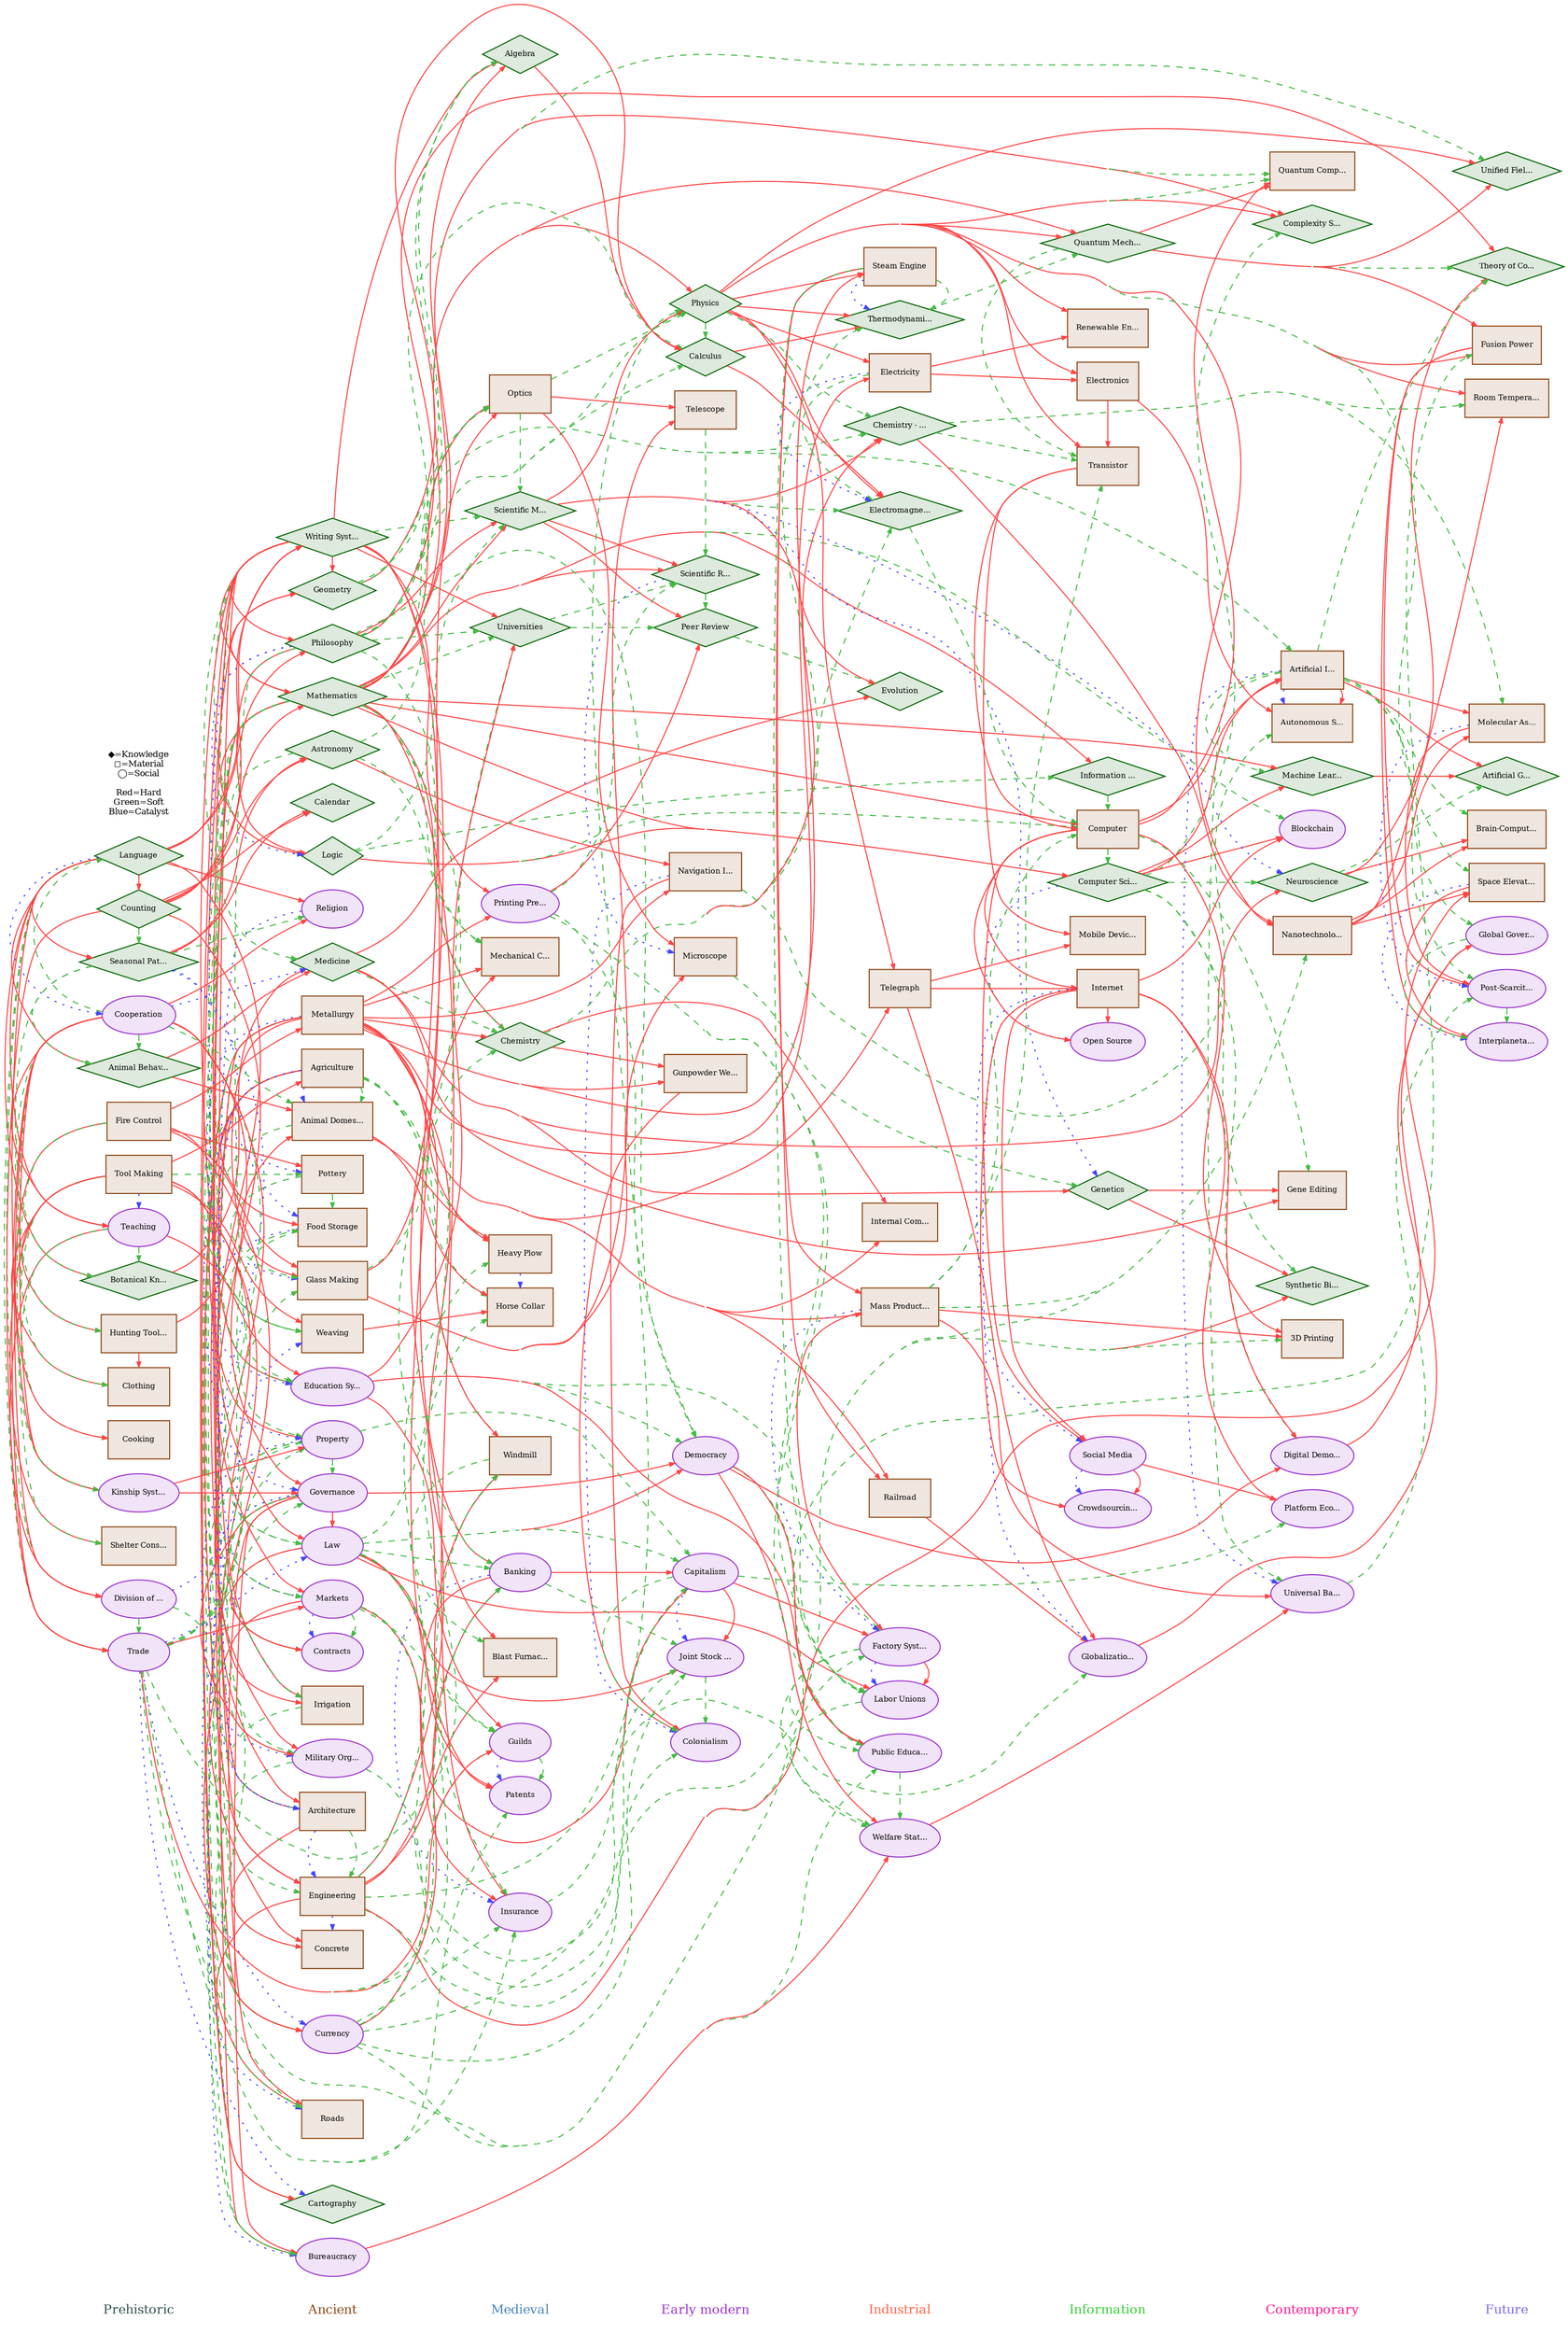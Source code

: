 digraph TechTree {
  rankdir=LR;
  ranksep=1.0;
  nodesep=0.2;
  node [fontsize=7 width=0.8 height=0.5];
  edge [arrowsize=0.5];
  concentrate=true;
  overlap=false;

  "prehistoric_era" [label="Prehistoric" shape=plaintext fontsize=12 fontcolor="#2F4F4F" fontweight=bold];
  "ancient_era" [label="Ancient" shape=plaintext fontsize=12 fontcolor="#8B4513" fontweight=bold];
  "medieval_era" [label="Medieval" shape=plaintext fontsize=12 fontcolor="#4682B4" fontweight=bold];
  "early-modern_era" [label="Early modern" shape=plaintext fontsize=12 fontcolor="#9932CC" fontweight=bold];
  "industrial_era" [label="Industrial" shape=plaintext fontsize=12 fontcolor="#FF6347" fontweight=bold];
  "information_era" [label="Information" shape=plaintext fontsize=12 fontcolor="#32CD32" fontweight=bold];
  "contemporary_era" [label="Contemporary" shape=plaintext fontsize=12 fontcolor="#FF1493" fontweight=bold];
  "future_era" [label="Future" shape=plaintext fontsize=12 fontcolor="#7B68EE" fontweight=bold];
  "writing-systems" [label="Writing Syst..." shape=diamond color="#006400" fillcolor="#00640022" style=filled];
  "mathematics" [label="Mathematics" shape=diamond color="#006400" fillcolor="#00640022" style=filled];
  "calendar" [label="Calendar" shape=diamond color="#006400" fillcolor="#00640022" style=filled];
  "astronomy" [label="Astronomy" shape=diamond color="#006400" fillcolor="#00640022" style=filled];
  "geometry" [label="Geometry" shape=diamond color="#006400" fillcolor="#00640022" style=filled];
  "philosophy" [label="Philosophy" shape=diamond color="#006400" fillcolor="#00640022" style=filled];
  "logic" [label="Logic" shape=diamond color="#006400" fillcolor="#00640022" style=filled];
  "medicine" [label="Medicine" shape=diamond color="#006400" fillcolor="#00640022" style=filled];
  "cartography" [label="Cartography" shape=diamond color="#006400" fillcolor="#00640022" style=filled];
  "machine-learning" [label="Machine Lear..." shape=diamond color="#006400" fillcolor="#00640022" style=filled];
  "complexity-science" [label="Complexity S..." shape=diamond color="#006400" fillcolor="#00640022" style=filled];
  "synthetic-biology" [label="Synthetic Bi..." shape=diamond color="#006400" fillcolor="#00640022" style=filled];
  "neuroscience" [label="Neuroscience" shape=diamond color="#006400" fillcolor="#00640022" style=filled];
  "calculus" [label="Calculus" shape=diamond color="#006400" fillcolor="#00640022" style=filled];
  "physics" [label="Physics" shape=diamond color="#006400" fillcolor="#00640022" style=filled];
  "scientific-revolution" [label="Scientific R..." shape=diamond color="#006400" fillcolor="#00640022" style=filled];
  "peer-review" [label="Peer Review" shape=diamond color="#006400" fillcolor="#00640022" style=filled];
  "artificial-general-intelligence" [label="Artificial G..." shape=diamond color="#006400" fillcolor="#00640022" style=filled];
  "theory-of-consciousness" [label="Theory of Co..." shape=diamond color="#006400" fillcolor="#00640022" style=filled];
  "unified-field-theory" [label="Unified Fiel..." shape=diamond color="#006400" fillcolor="#00640022" style=filled];
  "thermodynamics" [label="Thermodynami..." shape=diamond color="#006400" fillcolor="#00640022" style=filled];
  "electromagnetism" [label="Electromagne..." shape=diamond color="#006400" fillcolor="#00640022" style=filled];
  "chemistry-periodic-table" [label="Chemistry - ..." shape=diamond color="#006400" fillcolor="#00640022" style=filled];
  "evolution" [label="Evolution" shape=diamond color="#006400" fillcolor="#00640022" style=filled];
  "information-theory" [label="Information ..." shape=diamond color="#006400" fillcolor="#00640022" style=filled];
  "computer-science" [label="Computer Sci..." shape=diamond color="#006400" fillcolor="#00640022" style=filled];
  "genetics" [label="Genetics" shape=diamond color="#006400" fillcolor="#00640022" style=filled];
  "quantum-mechanics" [label="Quantum Mech..." shape=diamond color="#006400" fillcolor="#00640022" style=filled];
  "algebra" [label="Algebra" shape=diamond color="#006400" fillcolor="#00640022" style=filled];
  "chemistry" [label="Chemistry" shape=diamond color="#006400" fillcolor="#00640022" style=filled];
  "scientific-method" [label="Scientific M..." shape=diamond color="#006400" fillcolor="#00640022" style=filled];
  "universities" [label="Universities" shape=diamond color="#006400" fillcolor="#00640022" style=filled];
  "language" [label="Language" shape=diamond color="#006400" fillcolor="#00640022" style=filled];
  "counting" [label="Counting" shape=diamond color="#006400" fillcolor="#00640022" style=filled];
  "seasonal-patterns" [label="Seasonal Pat..." shape=diamond color="#006400" fillcolor="#00640022" style=filled];
  "botanical-knowledge" [label="Botanical Kn..." shape=diamond color="#006400" fillcolor="#00640022" style=filled];
  "animal-behavior" [label="Animal Behav..." shape=diamond color="#006400" fillcolor="#00640022" style=filled];
  "agriculture" [label="Agriculture" shape=box color="#8B4513" fillcolor="#8B451322" style=filled];
  "metallurgy" [label="Metallurgy" shape=box color="#8B4513" fillcolor="#8B451322" style=filled];
  "irrigation" [label="Irrigation" shape=box color="#8B4513" fillcolor="#8B451322" style=filled];
  "food-storage" [label="Food Storage" shape=box color="#8B4513" fillcolor="#8B451322" style=filled];
  "pottery" [label="Pottery" shape=box color="#8B4513" fillcolor="#8B451322" style=filled];
  "weaving" [label="Weaving" shape=box color="#8B4513" fillcolor="#8B451322" style=filled];
  "animal-domestication" [label="Animal Domes..." shape=box color="#8B4513" fillcolor="#8B451322" style=filled];
  "architecture" [label="Architecture" shape=box color="#8B4513" fillcolor="#8B451322" style=filled];
  "engineering" [label="Engineering" shape=box color="#8B4513" fillcolor="#8B451322" style=filled];
  "glass-making" [label="Glass Making" shape=box color="#8B4513" fillcolor="#8B451322" style=filled];
  "concrete" [label="Concrete" shape=box color="#8B4513" fillcolor="#8B451322" style=filled];
  "roads" [label="Roads" shape=box color="#8B4513" fillcolor="#8B451322" style=filled];
  "artificial-intelligence" [label="Artificial I..." shape=box color="#8B4513" fillcolor="#8B451322" style=filled];
  "quantum-computing" [label="Quantum Comp..." shape=box color="#8B4513" fillcolor="#8B451322" style=filled];
  "gene-editing" [label="Gene Editing" shape=box color="#8B4513" fillcolor="#8B451322" style=filled];
  "nanotechnology" [label="Nanotechnolo..." shape=box color="#8B4513" fillcolor="#8B451322" style=filled];
  "3d-printing" [label="3D Printing" shape=box color="#8B4513" fillcolor="#8B451322" style=filled];
  "autonomous-systems" [label="Autonomous S..." shape=box color="#8B4513" fillcolor="#8B451322" style=filled];
  "gunpowder-weapons" [label="Gunpowder We..." shape=box color="#8B4513" fillcolor="#8B451322" style=filled];
  "navigation-instruments" [label="Navigation I..." shape=box color="#8B4513" fillcolor="#8B451322" style=filled];
  "telescope" [label="Telescope" shape=box color="#8B4513" fillcolor="#8B451322" style=filled];
  "microscope" [label="Microscope" shape=box color="#8B4513" fillcolor="#8B451322" style=filled];
  "fusion-power" [label="Fusion Power" shape=box color="#8B4513" fillcolor="#8B451322" style=filled];
  "room-temperature-superconductor" [label="Room Tempera..." shape=box color="#8B4513" fillcolor="#8B451322" style=filled];
  "brain-computer-interface" [label="Brain-Comput..." shape=box color="#8B4513" fillcolor="#8B451322" style=filled];
  "molecular-assembly" [label="Molecular As..." shape=box color="#8B4513" fillcolor="#8B451322" style=filled];
  "space-elevator" [label="Space Elevat..." shape=box color="#8B4513" fillcolor="#8B451322" style=filled];
  "steam-engine" [label="Steam Engine" shape=box color="#8B4513" fillcolor="#8B451322" style=filled];
  "railroad" [label="Railroad" shape=box color="#8B4513" fillcolor="#8B451322" style=filled];
  "telegraph" [label="Telegraph" shape=box color="#8B4513" fillcolor="#8B451322" style=filled];
  "electricity" [label="Electricity" shape=box color="#8B4513" fillcolor="#8B451322" style=filled];
  "internal-combustion" [label="Internal Com..." shape=box color="#8B4513" fillcolor="#8B451322" style=filled];
  "mass-production" [label="Mass Product..." shape=box color="#8B4513" fillcolor="#8B451322" style=filled];
  "electronics" [label="Electronics" shape=box color="#8B4513" fillcolor="#8B451322" style=filled];
  "transistor" [label="Transistor" shape=box color="#8B4513" fillcolor="#8B451322" style=filled];
  "computer" [label="Computer" shape=box color="#8B4513" fillcolor="#8B451322" style=filled];
  "internet" [label="Internet" shape=box color="#8B4513" fillcolor="#8B451322" style=filled];
  "mobile-devices" [label="Mobile Devic..." shape=box color="#8B4513" fillcolor="#8B451322" style=filled];
  "renewable-energy" [label="Renewable En..." shape=box color="#8B4513" fillcolor="#8B451322" style=filled];
  "optics" [label="Optics" shape=box color="#8B4513" fillcolor="#8B451322" style=filled];
  "mechanical-clock" [label="Mechanical C..." shape=box color="#8B4513" fillcolor="#8B451322" style=filled];
  "windmill" [label="Windmill" shape=box color="#8B4513" fillcolor="#8B451322" style=filled];
  "heavy-plow" [label="Heavy Plow" shape=box color="#8B4513" fillcolor="#8B451322" style=filled];
  "horse-collar" [label="Horse Collar" shape=box color="#8B4513" fillcolor="#8B451322" style=filled];
  "blast-furnace" [label="Blast Furnac..." shape=box color="#8B4513" fillcolor="#8B451322" style=filled];
  "tool-making" [label="Tool Making" shape=box color="#8B4513" fillcolor="#8B451322" style=filled];
  "fire-control" [label="Fire Control" shape=box color="#8B4513" fillcolor="#8B451322" style=filled];
  "shelter-construction" [label="Shelter Cons..." shape=box color="#8B4513" fillcolor="#8B451322" style=filled];
  "hunting-tools" [label="Hunting Tool..." shape=box color="#8B4513" fillcolor="#8B451322" style=filled];
  "cooking" [label="Cooking" shape=box color="#8B4513" fillcolor="#8B451322" style=filled];
  "clothing" [label="Clothing" shape=box color="#8B4513" fillcolor="#8B451322" style=filled];
  "property" [label="Property" shape=ellipse color="#9932CC" fillcolor="#9932CC22" style=filled];
  "governance" [label="Governance" shape=ellipse color="#9932CC" fillcolor="#9932CC22" style=filled];
  "law" [label="Law" shape=ellipse color="#9932CC" fillcolor="#9932CC22" style=filled];
  "markets" [label="Markets" shape=ellipse color="#9932CC" fillcolor="#9932CC22" style=filled];
  "religion" [label="Religion" shape=ellipse color="#9932CC" fillcolor="#9932CC22" style=filled];
  "bureaucracy" [label="Bureaucracy" shape=ellipse color="#9932CC" fillcolor="#9932CC22" style=filled];
  "education-systems" [label="Education Sy..." shape=ellipse color="#9932CC" fillcolor="#9932CC22" style=filled];
  "military-organization" [label="Military Org..." shape=ellipse color="#9932CC" fillcolor="#9932CC22" style=filled];
  "currency" [label="Currency" shape=ellipse color="#9932CC" fillcolor="#9932CC22" style=filled];
  "contracts" [label="Contracts" shape=ellipse color="#9932CC" fillcolor="#9932CC22" style=filled];
  "platform-economy" [label="Platform Eco..." shape=ellipse color="#9932CC" fillcolor="#9932CC22" style=filled];
  "blockchain" [label="Blockchain" shape=ellipse color="#9932CC" fillcolor="#9932CC22" style=filled];
  "universal-basic-income" [label="Universal Ba..." shape=ellipse color="#9932CC" fillcolor="#9932CC22" style=filled];
  "digital-democracy" [label="Digital Demo..." shape=ellipse color="#9932CC" fillcolor="#9932CC22" style=filled];
  "capitalism" [label="Capitalism" shape=ellipse color="#9932CC" fillcolor="#9932CC22" style=filled];
  "joint-stock-company" [label="Joint Stock ..." shape=ellipse color="#9932CC" fillcolor="#9932CC22" style=filled];
  "democracy" [label="Democracy" shape=ellipse color="#9932CC" fillcolor="#9932CC22" style=filled];
  "colonialism" [label="Colonialism" shape=ellipse color="#9932CC" fillcolor="#9932CC22" style=filled];
  "post-scarcity-economics" [label="Post-Scarcit..." shape=ellipse color="#9932CC" fillcolor="#9932CC22" style=filled];
  "global-governance" [label="Global Gover..." shape=ellipse color="#9932CC" fillcolor="#9932CC22" style=filled];
  "interplanetary-society" [label="Interplaneta..." shape=ellipse color="#9932CC" fillcolor="#9932CC22" style=filled];
  "factory-system" [label="Factory Syst..." shape=ellipse color="#9932CC" fillcolor="#9932CC22" style=filled];
  "labor-unions" [label="Labor Unions" shape=ellipse color="#9932CC" fillcolor="#9932CC22" style=filled];
  "public-education" [label="Public Educa..." shape=ellipse color="#9932CC" fillcolor="#9932CC22" style=filled];
  "welfare-state" [label="Welfare Stat..." shape=ellipse color="#9932CC" fillcolor="#9932CC22" style=filled];
  "globalization" [label="Globalizatio..." shape=ellipse color="#9932CC" fillcolor="#9932CC22" style=filled];
  "social-media" [label="Social Media" shape=ellipse color="#9932CC" fillcolor="#9932CC22" style=filled];
  "open-source" [label="Open Source" shape=ellipse color="#9932CC" fillcolor="#9932CC22" style=filled];
  "crowdsourcing" [label="Crowdsourcin..." shape=ellipse color="#9932CC" fillcolor="#9932CC22" style=filled];
  "banking" [label="Banking" shape=ellipse color="#9932CC" fillcolor="#9932CC22" style=filled];
  "guilds" [label="Guilds" shape=ellipse color="#9932CC" fillcolor="#9932CC22" style=filled];
  "patents" [label="Patents" shape=ellipse color="#9932CC" fillcolor="#9932CC22" style=filled];
  "insurance" [label="Insurance" shape=ellipse color="#9932CC" fillcolor="#9932CC22" style=filled];
  "printing-press" [label="Printing Pre..." shape=ellipse color="#9932CC" fillcolor="#9932CC22" style=filled];
  "cooperation" [label="Cooperation" shape=ellipse color="#9932CC" fillcolor="#9932CC22" style=filled];
  "teaching" [label="Teaching" shape=ellipse color="#9932CC" fillcolor="#9932CC22" style=filled];
  "division-of-labor" [label="Division of ..." shape=ellipse color="#9932CC" fillcolor="#9932CC22" style=filled];
  "trade" [label="Trade" shape=ellipse color="#9932CC" fillcolor="#9932CC22" style=filled];
  "kinship-systems" [label="Kinship Syst..." shape=ellipse color="#9932CC" fillcolor="#9932CC22" style=filled];

  { rank=same; "prehistoric_era"; "language"; "counting"; "seasonal-patterns"; "botanical-knowledge"; "animal-behavior"; "tool-making"; "fire-control"; "shelter-construction"; "hunting-tools"; "cooking"; "clothing"; "cooperation"; "teaching"; "division-of-labor"; "trade"; "kinship-systems"; }

  { rank=same; "ancient_era"; "writing-systems"; "mathematics"; "calendar"; "astronomy"; "geometry"; "philosophy"; "logic"; "medicine"; "cartography"; "agriculture"; "metallurgy"; "irrigation"; "food-storage"; "pottery"; "weaving"; "animal-domestication"; "architecture"; "engineering"; "glass-making"; "concrete"; "roads"; "property"; "governance"; "law"; "markets"; "religion"; "bureaucracy"; "education-systems"; "military-organization"; "currency"; "contracts"; }

  { rank=same; "medieval_era"; "algebra"; "chemistry"; "scientific-method"; "universities"; "optics"; "mechanical-clock"; "windmill"; "heavy-plow"; "horse-collar"; "blast-furnace"; "banking"; "guilds"; "patents"; "insurance"; "printing-press"; }

  { rank=same; "early-modern_era"; "calculus"; "physics"; "scientific-revolution"; "peer-review"; "gunpowder-weapons"; "navigation-instruments"; "telescope"; "microscope"; "capitalism"; "joint-stock-company"; "democracy"; "colonialism"; }

  { rank=same; "industrial_era"; "thermodynamics"; "electromagnetism"; "chemistry-periodic-table"; "evolution"; "steam-engine"; "railroad"; "telegraph"; "electricity"; "internal-combustion"; "mass-production"; "factory-system"; "labor-unions"; "public-education"; "welfare-state"; }

  { rank=same; "information_era"; "information-theory"; "computer-science"; "genetics"; "quantum-mechanics"; "electronics"; "transistor"; "computer"; "internet"; "mobile-devices"; "renewable-energy"; "globalization"; "social-media"; "open-source"; "crowdsourcing"; }

  { rank=same; "contemporary_era"; "machine-learning"; "complexity-science"; "synthetic-biology"; "neuroscience"; "artificial-intelligence"; "quantum-computing"; "gene-editing"; "nanotechnology"; "3d-printing"; "autonomous-systems"; "platform-economy"; "blockchain"; "universal-basic-income"; "digital-democracy"; }

  { rank=same; "future_era"; "artificial-general-intelligence"; "theory-of-consciousness"; "unified-field-theory"; "fusion-power"; "room-temperature-superconductor"; "brain-computer-interface"; "molecular-assembly"; "space-elevator"; "post-scarcity-economics"; "global-governance"; "interplanetary-society"; }
  "prehistoric_era" -> "ancient_era" [style=invis];
  "ancient_era" -> "medieval_era" [style=invis];
  "medieval_era" -> "early-modern_era" [style=invis];
  "early-modern_era" -> "industrial_era" [style=invis];
  "industrial_era" -> "information_era" [style=invis];
  "information_era" -> "contemporary_era" [style=invis];
  "contemporary_era" -> "future_era" [style=invis];

  // Dependencies
  "language" -> "writing-systems" [color="#FF4444" style=solid];
  "counting" -> "writing-systems" [color="#FF4444" style=solid];
  "counting" -> "mathematics" [color="#FF4444" style=solid];
  "writing-systems" -> "mathematics" [color="#FF4444" style=solid];
  "seasonal-patterns" -> "calendar" [color="#FF4444" style=solid];
  "counting" -> "calendar" [color="#FF4444" style=solid];
  "seasonal-patterns" -> "astronomy" [color="#FF4444" style=solid];
  "counting" -> "astronomy" [color="#FF4444" style=solid];
  "mathematics" -> "geometry" [color="#FF4444" style=solid];
  "writing-systems" -> "geometry" [color="#FF4444" style=solid];
  "language" -> "philosophy" [color="#FF4444" style=solid];
  "writing-systems" -> "philosophy" [color="#FF4444" style=solid];
  "philosophy" -> "logic" [color="#FF4444" style=solid];
  "mathematics" -> "logic" [color="#FF4444" style=solid];
  "writing-systems" -> "logic" [color="#44BB44" style=dashed];
  "philosophy" -> "logic" [color="#4444FF" style=dotted];
  "botanical-knowledge" -> "medicine" [color="#FF4444" style=solid];
  "animal-behavior" -> "medicine" [color="#FF4444" style=solid];
  "writing-systems" -> "medicine" [color="#44BB44" style=dashed];
  "cooperation" -> "medicine" [color="#4444FF" style=dotted];
  "writing-systems" -> "cartography" [color="#FF4444" style=solid];
  "geometry" -> "cartography" [color="#FF4444" style=solid];
  "astronomy" -> "cartography" [color="#44BB44" style=dashed];
  "trade" -> "cartography" [color="#4444FF" style=dotted];
  "computer-science" -> "machine-learning" [color="#FF4444" style=solid];
  "mathematics" -> "machine-learning" [color="#FF4444" style=solid];
  "artificial-intelligence" -> "machine-learning" [color="#44BB44" style=dashed];
  "computer-science" -> "machine-learning" [color="#4444FF" style=dotted];
  "mathematics" -> "complexity-science" [color="#FF4444" style=solid];
  "physics" -> "complexity-science" [color="#FF4444" style=solid];
  "computer-science" -> "complexity-science" [color="#44BB44" style=dashed];
  "mathematics" -> "complexity-science" [color="#4444FF" style=dotted];
  "genetics" -> "synthetic-biology" [color="#FF4444" style=solid];
  "engineering" -> "synthetic-biology" [color="#FF4444" style=solid];
  "computer-science" -> "synthetic-biology" [color="#44BB44" style=dashed];
  "genetics" -> "synthetic-biology" [color="#4444FF" style=dotted];
  "medicine" -> "neuroscience" [color="#FF4444" style=solid];
  "computer-science" -> "neuroscience" [color="#44BB44" style=dashed];
  "scientific-method" -> "neuroscience" [color="#4444FF" style=dotted];
  "algebra" -> "calculus" [color="#FF4444" style=solid];
  "geometry" -> "calculus" [color="#FF4444" style=solid];
  "physics" -> "calculus" [color="#44BB44" style=dashed];
  "astronomy" -> "calculus" [color="#44BB44" style=dashed];
  "philosophy" -> "calculus" [color="#44BB44" style=dashed];
  "algebra" -> "calculus" [color="#4444FF" style=dotted];
  "mathematics" -> "physics" [color="#FF4444" style=solid];
  "scientific-method" -> "physics" [color="#FF4444" style=solid];
  "astronomy" -> "physics" [color="#44BB44" style=dashed];
  "engineering" -> "physics" [color="#44BB44" style=dashed];
  "optics" -> "physics" [color="#44BB44" style=dashed];
  "scientific-method" -> "physics" [color="#4444FF" style=dotted];
  "scientific-method" -> "scientific-revolution" [color="#FF4444" style=solid];
  "mathematics" -> "scientific-revolution" [color="#FF4444" style=solid];
  "printing-press" -> "scientific-revolution" [color="#44BB44" style=dashed];
  "universities" -> "scientific-revolution" [color="#44BB44" style=dashed];
  "telescope" -> "scientific-revolution" [color="#44BB44" style=dashed];
  "printing-press" -> "scientific-revolution" [color="#4444FF" style=dotted];
  "scientific-method" -> "peer-review" [color="#FF4444" style=solid];
  "printing-press" -> "peer-review" [color="#FF4444" style=solid];
  "universities" -> "peer-review" [color="#44BB44" style=dashed];
  "scientific-revolution" -> "peer-review" [color="#44BB44" style=dashed];
  "printing-press" -> "peer-review" [color="#4444FF" style=dotted];
  "artificial-intelligence" -> "artificial-general-intelligence" [color="#FF4444" style=solid];
  "machine-learning" -> "artificial-general-intelligence" [color="#FF4444" style=solid];
  "neuroscience" -> "artificial-general-intelligence" [color="#44BB44" style=dashed];
  "machine-learning" -> "artificial-general-intelligence" [color="#4444FF" style=dotted];
  "neuroscience" -> "theory-of-consciousness" [color="#FF4444" style=solid];
  "philosophy" -> "theory-of-consciousness" [color="#FF4444" style=solid];
  "artificial-intelligence" -> "theory-of-consciousness" [color="#44BB44" style=dashed];
  "quantum-mechanics" -> "theory-of-consciousness" [color="#44BB44" style=dashed];
  "neuroscience" -> "theory-of-consciousness" [color="#4444FF" style=dotted];
  "physics" -> "unified-field-theory" [color="#FF4444" style=solid];
  "quantum-mechanics" -> "unified-field-theory" [color="#FF4444" style=solid];
  "mathematics" -> "unified-field-theory" [color="#44BB44" style=dashed];
  "quantum-mechanics" -> "unified-field-theory" [color="#4444FF" style=dotted];
  "physics" -> "thermodynamics" [color="#FF4444" style=solid];
  "calculus" -> "thermodynamics" [color="#FF4444" style=solid];
  "steam-engine" -> "thermodynamics" [color="#44BB44" style=dashed];
  "chemistry" -> "thermodynamics" [color="#44BB44" style=dashed];
  "steam-engine" -> "thermodynamics" [color="#4444FF" style=dotted];
  "physics" -> "electromagnetism" [color="#FF4444" style=solid];
  "calculus" -> "electromagnetism" [color="#FF4444" style=solid];
  "electricity" -> "electromagnetism" [color="#44BB44" style=dashed];
  "chemistry" -> "electromagnetism" [color="#44BB44" style=dashed];
  "scientific-method" -> "electromagnetism" [color="#44BB44" style=dashed];
  "electricity" -> "electromagnetism" [color="#4444FF" style=dotted];
  "chemistry" -> "chemistry-periodic-table" [color="#FF4444" style=solid];
  "scientific-method" -> "chemistry-periodic-table" [color="#FF4444" style=solid];
  "mathematics" -> "chemistry-periodic-table" [color="#44BB44" style=dashed];
  "physics" -> "chemistry-periodic-table" [color="#44BB44" style=dashed];
  "chemistry" -> "chemistry-periodic-table" [color="#4444FF" style=dotted];
  "scientific-method" -> "evolution" [color="#FF4444" style=solid];
  "medicine" -> "evolution" [color="#FF4444" style=solid];
  "peer-review" -> "evolution" [color="#44BB44" style=dashed];
  "scientific-method" -> "evolution" [color="#4444FF" style=dotted];
  "mathematics" -> "information-theory" [color="#FF4444" style=solid];
  "logic" -> "information-theory" [color="#44BB44" style=dashed];
  "mathematics" -> "information-theory" [color="#4444FF" style=dotted];
  "mathematics" -> "computer-science" [color="#FF4444" style=solid];
  "logic" -> "computer-science" [color="#FF4444" style=solid];
  "computer" -> "computer-science" [color="#44BB44" style=dashed];
  "mathematics" -> "computer-science" [color="#4444FF" style=dotted];
  "medicine" -> "genetics" [color="#FF4444" style=solid];
  "microscope" -> "genetics" [color="#44BB44" style=dashed];
  "scientific-method" -> "genetics" [color="#4444FF" style=dotted];
  "physics" -> "quantum-mechanics" [color="#FF4444" style=solid];
  "mathematics" -> "quantum-mechanics" [color="#FF4444" style=solid];
  "thermodynamics" -> "quantum-mechanics" [color="#44BB44" style=dashed];
  "physics" -> "quantum-mechanics" [color="#4444FF" style=dotted];
  "mathematics" -> "algebra" [color="#FF4444" style=solid];
  "writing-systems" -> "algebra" [color="#FF4444" style=solid];
  "geometry" -> "algebra" [color="#44BB44" style=dashed];
  "philosophy" -> "algebra" [color="#44BB44" style=dashed];
  "mathematics" -> "algebra" [color="#4444FF" style=dotted];
  "mathematics" -> "chemistry" [color="#FF4444" style=solid];
  "metallurgy" -> "chemistry" [color="#FF4444" style=solid];
  "glass-making" -> "chemistry" [color="#44BB44" style=dashed];
  "medicine" -> "chemistry" [color="#44BB44" style=dashed];
  "philosophy" -> "chemistry" [color="#44BB44" style=dashed];
  "metallurgy" -> "chemistry" [color="#4444FF" style=dotted];
  "philosophy" -> "scientific-method" [color="#FF4444" style=solid];
  "mathematics" -> "scientific-method" [color="#FF4444" style=solid];
  "logic" -> "scientific-method" [color="#44BB44" style=dashed];
  "writing-systems" -> "scientific-method" [color="#44BB44" style=dashed];
  "optics" -> "scientific-method" [color="#44BB44" style=dashed];
  "philosophy" -> "scientific-method" [color="#4444FF" style=dotted];
  "education-systems" -> "universities" [color="#FF4444" style=solid];
  "writing-systems" -> "universities" [color="#FF4444" style=solid];
  "philosophy" -> "universities" [color="#44BB44" style=dashed];
  "law" -> "universities" [color="#44BB44" style=dashed];
  "mathematics" -> "universities" [color="#44BB44" style=dashed];
  "education-systems" -> "universities" [color="#4444FF" style=dotted];
  "cooperation" -> "language" [color="#44BB44" style=dashed];
  "language" -> "counting" [color="#FF4444" style=solid];
  "language" -> "seasonal-patterns" [color="#FF4444" style=solid];
  "counting" -> "seasonal-patterns" [color="#44BB44" style=dashed];
  "language" -> "botanical-knowledge" [color="#FF4444" style=solid];
  "teaching" -> "botanical-knowledge" [color="#44BB44" style=dashed];
  "seasonal-patterns" -> "botanical-knowledge" [color="#44BB44" style=dashed];
  "language" -> "animal-behavior" [color="#FF4444" style=solid];
  "cooperation" -> "animal-behavior" [color="#44BB44" style=dashed];
  "seasonal-patterns" -> "animal-behavior" [color="#44BB44" style=dashed];
  "tool-making" -> "agriculture" [color="#FF4444" style=solid];
  "fire-control" -> "metallurgy" [color="#FF4444" style=solid];
  "agriculture" -> "irrigation" [color="#FF4444" style=solid];
  "tool-making" -> "irrigation" [color="#FF4444" style=solid];
  "cooperation" -> "irrigation" [color="#44BB44" style=dashed];
  "seasonal-patterns" -> "irrigation" [color="#4444FF" style=dotted];
  "agriculture" -> "food-storage" [color="#FF4444" style=solid];
  "pottery" -> "food-storage" [color="#44BB44" style=dashed];
  "weaving" -> "food-storage" [color="#44BB44" style=dashed];
  "seasonal-patterns" -> "food-storage" [color="#4444FF" style=dotted];
  "fire-control" -> "pottery" [color="#FF4444" style=solid];
  "tool-making" -> "pottery" [color="#44BB44" style=dashed];
  "agriculture" -> "pottery" [color="#4444FF" style=dotted];
  "tool-making" -> "weaving" [color="#FF4444" style=solid];
  "agriculture" -> "weaving" [color="#44BB44" style=dashed];
  "animal-domestication" -> "weaving" [color="#44BB44" style=dashed];
  "division-of-labor" -> "weaving" [color="#4444FF" style=dotted];
  "hunting-tools" -> "animal-domestication" [color="#FF4444" style=solid];
  "animal-behavior" -> "animal-domestication" [color="#FF4444" style=solid];
  "agriculture" -> "animal-domestication" [color="#44BB44" style=dashed];
  "cooperation" -> "animal-domestication" [color="#44BB44" style=dashed];
  "agriculture" -> "animal-domestication" [color="#4444FF" style=dotted];
  "tool-making" -> "architecture" [color="#FF4444" style=solid];
  "mathematics" -> "architecture" [color="#FF4444" style=solid];
  "metallurgy" -> "architecture" [color="#44BB44" style=dashed];
  "governance" -> "architecture" [color="#4444FF" style=dotted];
  "religion" -> "architecture" [color="#4444FF" style=dotted];
  "mathematics" -> "engineering" [color="#FF4444" style=solid];
  "metallurgy" -> "engineering" [color="#FF4444" style=solid];
  "architecture" -> "engineering" [color="#44BB44" style=dashed];
  "irrigation" -> "engineering" [color="#44BB44" style=dashed];
  "architecture" -> "engineering" [color="#4444FF" style=dotted];
  "fire-control" -> "glass-making" [color="#FF4444" style=solid];
  "metallurgy" -> "glass-making" [color="#FF4444" style=solid];
  "pottery" -> "glass-making" [color="#44BB44" style=dashed];
  "trade" -> "glass-making" [color="#44BB44" style=dashed];
  "metallurgy" -> "glass-making" [color="#4444FF" style=dotted];
  "architecture" -> "concrete" [color="#FF4444" style=solid];
  "fire-control" -> "concrete" [color="#FF4444" style=solid];
  "metallurgy" -> "concrete" [color="#44BB44" style=dashed];
  "engineering" -> "concrete" [color="#4444FF" style=dotted];
  "engineering" -> "roads" [color="#FF4444" style=solid];
  "governance" -> "roads" [color="#FF4444" style=solid];
  "trade" -> "roads" [color="#44BB44" style=dashed];
  "military-organization" -> "roads" [color="#44BB44" style=dashed];
  "governance" -> "roads" [color="#4444FF" style=dotted];
  "computer" -> "artificial-intelligence" [color="#FF4444" style=solid];
  "computer-science" -> "artificial-intelligence" [color="#FF4444" style=solid];
  "mathematics" -> "artificial-intelligence" [color="#44BB44" style=dashed];
  "computer-science" -> "artificial-intelligence" [color="#4444FF" style=dotted];
  "quantum-mechanics" -> "quantum-computing" [color="#FF4444" style=solid];
  "computer" -> "quantum-computing" [color="#FF4444" style=solid];
  "physics" -> "quantum-computing" [color="#44BB44" style=dashed];
  "mathematics" -> "quantum-computing" [color="#44BB44" style=dashed];
  "quantum-mechanics" -> "quantum-computing" [color="#4444FF" style=dotted];
  "genetics" -> "gene-editing" [color="#FF4444" style=solid];
  "medicine" -> "gene-editing" [color="#FF4444" style=solid];
  "computer" -> "gene-editing" [color="#44BB44" style=dashed];
  "genetics" -> "gene-editing" [color="#4444FF" style=dotted];
  "physics" -> "nanotechnology" [color="#FF4444" style=solid];
  "chemistry-periodic-table" -> "nanotechnology" [color="#FF4444" style=solid];
  "engineering" -> "nanotechnology" [color="#44BB44" style=dashed];
  "mass-production" -> "nanotechnology" [color="#44BB44" style=dashed];
  "physics" -> "nanotechnology" [color="#4444FF" style=dotted];
  "computer" -> "3d-printing" [color="#FF4444" style=solid];
  "mass-production" -> "3d-printing" [color="#FF4444" style=solid];
  "engineering" -> "3d-printing" [color="#44BB44" style=dashed];
  "computer" -> "3d-printing" [color="#4444FF" style=dotted];
  "artificial-intelligence" -> "autonomous-systems" [color="#FF4444" style=solid];
  "electronics" -> "autonomous-systems" [color="#FF4444" style=solid];
  "navigation-instruments" -> "autonomous-systems" [color="#44BB44" style=dashed];
  "artificial-intelligence" -> "autonomous-systems" [color="#4444FF" style=dotted];
  "metallurgy" -> "gunpowder-weapons" [color="#FF4444" style=solid];
  "chemistry" -> "gunpowder-weapons" [color="#FF4444" style=solid];
  "metallurgy" -> "navigation-instruments" [color="#FF4444" style=solid];
  "astronomy" -> "navigation-instruments" [color="#FF4444" style=solid];
  "optics" -> "telescope" [color="#FF4444" style=solid];
  "glass-making" -> "telescope" [color="#FF4444" style=solid];
  "optics" -> "microscope" [color="#FF4444" style=solid];
  "glass-making" -> "microscope" [color="#FF4444" style=solid];
  "optics" -> "microscope" [color="#4444FF" style=dotted];
  "scientific-revolution" -> "microscope" [color="#4444FF" style=dotted];
  "physics" -> "fusion-power" [color="#FF4444" style=solid];
  "quantum-mechanics" -> "fusion-power" [color="#FF4444" style=solid];
  "engineering" -> "fusion-power" [color="#44BB44" style=dashed];
  "quantum-mechanics" -> "fusion-power" [color="#4444FF" style=dotted];
  "physics" -> "room-temperature-superconductor" [color="#FF4444" style=solid];
  "nanotechnology" -> "room-temperature-superconductor" [color="#FF4444" style=solid];
  "chemistry-periodic-table" -> "room-temperature-superconductor" [color="#44BB44" style=dashed];
  "nanotechnology" -> "room-temperature-superconductor" [color="#4444FF" style=dotted];
  "neuroscience" -> "brain-computer-interface" [color="#FF4444" style=solid];
  "nanotechnology" -> "brain-computer-interface" [color="#FF4444" style=solid];
  "artificial-intelligence" -> "brain-computer-interface" [color="#44BB44" style=dashed];
  "neuroscience" -> "brain-computer-interface" [color="#4444FF" style=dotted];
  "nanotechnology" -> "molecular-assembly" [color="#FF4444" style=solid];
  "artificial-intelligence" -> "molecular-assembly" [color="#FF4444" style=solid];
  "chemistry-periodic-table" -> "molecular-assembly" [color="#44BB44" style=dashed];
  "nanotechnology" -> "molecular-assembly" [color="#4444FF" style=dotted];
  "nanotechnology" -> "space-elevator" [color="#FF4444" style=solid];
  "engineering" -> "space-elevator" [color="#FF4444" style=solid];
  "physics" -> "space-elevator" [color="#44BB44" style=dashed];
  "nanotechnology" -> "space-elevator" [color="#4444FF" style=dotted];
  "metallurgy" -> "steam-engine" [color="#FF4444" style=solid];
  "physics" -> "steam-engine" [color="#FF4444" style=solid];
  "steam-engine" -> "railroad" [color="#FF4444" style=solid];
  "metallurgy" -> "railroad" [color="#FF4444" style=solid];
  "physics" -> "telegraph" [color="#FF4444" style=solid];
  "metallurgy" -> "telegraph" [color="#FF4444" style=solid];
  "physics" -> "electricity" [color="#FF4444" style=solid];
  "metallurgy" -> "electricity" [color="#FF4444" style=solid];
  "chemistry" -> "internal-combustion" [color="#FF4444" style=solid];
  "metallurgy" -> "internal-combustion" [color="#FF4444" style=solid];
  "steam-engine" -> "mass-production" [color="#FF4444" style=solid];
  "metallurgy" -> "mass-production" [color="#FF4444" style=solid];
  "electricity" -> "electronics" [color="#FF4444" style=solid];
  "physics" -> "electronics" [color="#FF4444" style=solid];
  "electronics" -> "transistor" [color="#FF4444" style=solid];
  "physics" -> "transistor" [color="#FF4444" style=solid];
  "chemistry-periodic-table" -> "transistor" [color="#44BB44" style=dashed];
  "quantum-mechanics" -> "transistor" [color="#44BB44" style=dashed];
  "mass-production" -> "transistor" [color="#44BB44" style=dashed];
  "transistor" -> "computer" [color="#FF4444" style=solid];
  "mathematics" -> "computer" [color="#FF4444" style=solid];
  "logic" -> "computer" [color="#44BB44" style=dashed];
  "electromagnetism" -> "computer" [color="#44BB44" style=dashed];
  "information-theory" -> "computer" [color="#44BB44" style=dashed];
  "mass-production" -> "computer" [color="#44BB44" style=dashed];
  "computer" -> "internet" [color="#FF4444" style=solid];
  "telegraph" -> "internet" [color="#FF4444" style=solid];
  "transistor" -> "mobile-devices" [color="#FF4444" style=solid];
  "telegraph" -> "mobile-devices" [color="#FF4444" style=solid];
  "electricity" -> "renewable-energy" [color="#FF4444" style=solid];
  "physics" -> "renewable-energy" [color="#FF4444" style=solid];
  "glass-making" -> "optics" [color="#FF4444" style=solid];
  "mathematics" -> "optics" [color="#FF4444" style=solid];
  "geometry" -> "optics" [color="#44BB44" style=dashed];
  "philosophy" -> "optics" [color="#44BB44" style=dashed];
  "geometry" -> "optics" [color="#4444FF" style=dotted];
  "metallurgy" -> "mechanical-clock" [color="#FF4444" style=solid];
  "engineering" -> "mechanical-clock" [color="#FF4444" style=solid];
  "mathematics" -> "mechanical-clock" [color="#44BB44" style=dashed];
  "astronomy" -> "mechanical-clock" [color="#44BB44" style=dashed];
  "engineering" -> "mechanical-clock" [color="#4444FF" style=dotted];
  "engineering" -> "windmill" [color="#FF4444" style=solid];
  "metallurgy" -> "windmill" [color="#FF4444" style=solid];
  "agriculture" -> "windmill" [color="#44BB44" style=dashed];
  "trade" -> "windmill" [color="#44BB44" style=dashed];
  "agriculture" -> "windmill" [color="#4444FF" style=dotted];
  "metallurgy" -> "heavy-plow" [color="#FF4444" style=solid];
  "animal-domestication" -> "heavy-plow" [color="#FF4444" style=solid];
  "agriculture" -> "heavy-plow" [color="#44BB44" style=dashed];
  "engineering" -> "heavy-plow" [color="#44BB44" style=dashed];
  "animal-domestication" -> "heavy-plow" [color="#4444FF" style=dotted];
  "animal-domestication" -> "horse-collar" [color="#FF4444" style=solid];
  "weaving" -> "horse-collar" [color="#FF4444" style=solid];
  "agriculture" -> "horse-collar" [color="#44BB44" style=dashed];
  "trade" -> "horse-collar" [color="#44BB44" style=dashed];
  "heavy-plow" -> "horse-collar" [color="#4444FF" style=dotted];
  "metallurgy" -> "blast-furnace" [color="#FF4444" style=solid];
  "engineering" -> "blast-furnace" [color="#FF4444" style=solid];
  "windmill" -> "blast-furnace" [color="#44BB44" style=dashed];
  "engineering" -> "blast-furnace" [color="#4444FF" style=dotted];
  "tool-making" -> "shelter-construction" [color="#FF4444" style=solid];
  "cooperation" -> "shelter-construction" [color="#44BB44" style=dashed];
  "tool-making" -> "hunting-tools" [color="#FF4444" style=solid];
  "cooperation" -> "hunting-tools" [color="#44BB44" style=dashed];
  "fire-control" -> "cooking" [color="#FF4444" style=solid];
  "tool-making" -> "cooking" [color="#44BB44" style=dashed];
  "tool-making" -> "clothing" [color="#FF4444" style=solid];
  "hunting-tools" -> "clothing" [color="#FF4444" style=solid];
  "fire-control" -> "clothing" [color="#44BB44" style=dashed];
  "agriculture" -> "property" [color="#FF4444" style=solid];
  "kinship-systems" -> "property" [color="#FF4444" style=solid];
  "trade" -> "property" [color="#44BB44" style=dashed];
  "food-storage" -> "property" [color="#44BB44" style=dashed];
  "food-storage" -> "property" [color="#4444FF" style=dotted];
  "kinship-systems" -> "governance" [color="#FF4444" style=solid];
  "cooperation" -> "governance" [color="#FF4444" style=solid];
  "property" -> "governance" [color="#44BB44" style=dashed];
  "trade" -> "governance" [color="#44BB44" style=dashed];
  "agriculture" -> "governance" [color="#4444FF" style=dotted];
  "governance" -> "law" [color="#FF4444" style=solid];
  "language" -> "law" [color="#FF4444" style=solid];
  "writing-systems" -> "law" [color="#44BB44" style=dashed];
  "property" -> "law" [color="#44BB44" style=dashed];
  "trade" -> "law" [color="#4444FF" style=dotted];
  "trade" -> "markets" [color="#FF4444" style=solid];
  "counting" -> "markets" [color="#FF4444" style=solid];
  "property" -> "markets" [color="#44BB44" style=dashed];
  "governance" -> "markets" [color="#44BB44" style=dashed];
  "agriculture" -> "markets" [color="#4444FF" style=dotted];
  "language" -> "religion" [color="#FF4444" style=solid];
  "cooperation" -> "religion" [color="#FF4444" style=solid];
  "seasonal-patterns" -> "religion" [color="#44BB44" style=dashed];
  "language" -> "religion" [color="#4444FF" style=dotted];
  "governance" -> "bureaucracy" [color="#FF4444" style=solid];
  "writing-systems" -> "bureaucracy" [color="#FF4444" style=solid];
  "mathematics" -> "bureaucracy" [color="#44BB44" style=dashed];
  "law" -> "bureaucracy" [color="#44BB44" style=dashed];
  "governance" -> "bureaucracy" [color="#4444FF" style=dotted];
  "writing-systems" -> "education-systems" [color="#FF4444" style=solid];
  "teaching" -> "education-systems" [color="#FF4444" style=solid];
  "philosophy" -> "education-systems" [color="#44BB44" style=dashed];
  "mathematics" -> "education-systems" [color="#44BB44" style=dashed];
  "philosophy" -> "education-systems" [color="#4444FF" style=dotted];
  "cooperation" -> "military-organization" [color="#FF4444" style=solid];
  "governance" -> "military-organization" [color="#FF4444" style=solid];
  "metallurgy" -> "military-organization" [color="#44BB44" style=dashed];
  "property" -> "military-organization" [color="#44BB44" style=dashed];
  "property" -> "military-organization" [color="#4444FF" style=dotted];
  "markets" -> "currency" [color="#FF4444" style=solid];
  "metallurgy" -> "currency" [color="#FF4444" style=solid];
  "mathematics" -> "currency" [color="#44BB44" style=dashed];
  "governance" -> "currency" [color="#44BB44" style=dashed];
  "trade" -> "currency" [color="#4444FF" style=dotted];
  "law" -> "contracts" [color="#FF4444" style=solid];
  "writing-systems" -> "contracts" [color="#FF4444" style=solid];
  "property" -> "contracts" [color="#44BB44" style=dashed];
  "markets" -> "contracts" [color="#44BB44" style=dashed];
  "markets" -> "contracts" [color="#4444FF" style=dotted];
  "internet" -> "platform-economy" [color="#FF4444" style=solid];
  "social-media" -> "platform-economy" [color="#FF4444" style=solid];
  "capitalism" -> "platform-economy" [color="#44BB44" style=dashed];
  "internet" -> "platform-economy" [color="#4444FF" style=dotted];
  "computer-science" -> "blockchain" [color="#FF4444" style=solid];
  "internet" -> "blockchain" [color="#FF4444" style=solid];
  "mathematics" -> "blockchain" [color="#44BB44" style=dashed];
  "computer-science" -> "blockchain" [color="#4444FF" style=dotted];
  "welfare-state" -> "universal-basic-income" [color="#FF4444" style=solid];
  "mass-production" -> "universal-basic-income" [color="#FF4444" style=solid];
  "artificial-intelligence" -> "universal-basic-income" [color="#44BB44" style=dashed];
  "artificial-intelligence" -> "universal-basic-income" [color="#4444FF" style=dotted];
  "internet" -> "digital-democracy" [color="#FF4444" style=solid];
  "democracy" -> "digital-democracy" [color="#FF4444" style=solid];
  "computer-science" -> "digital-democracy" [color="#44BB44" style=dashed];
  "internet" -> "digital-democracy" [color="#4444FF" style=dotted];
  "banking" -> "capitalism" [color="#FF4444" style=solid];
  "markets" -> "capitalism" [color="#FF4444" style=solid];
  "law" -> "capitalism" [color="#44BB44" style=dashed];
  "property" -> "capitalism" [color="#44BB44" style=dashed];
  "currency" -> "capitalism" [color="#44BB44" style=dashed];
  "banking" -> "capitalism" [color="#4444FF" style=dotted];
  "capitalism" -> "joint-stock-company" [color="#FF4444" style=solid];
  "law" -> "joint-stock-company" [color="#FF4444" style=solid];
  "banking" -> "joint-stock-company" [color="#44BB44" style=dashed];
  "insurance" -> "joint-stock-company" [color="#44BB44" style=dashed];
  "currency" -> "joint-stock-company" [color="#44BB44" style=dashed];
  "capitalism" -> "joint-stock-company" [color="#4444FF" style=dotted];
  "governance" -> "democracy" [color="#FF4444" style=solid];
  "law" -> "democracy" [color="#FF4444" style=solid];
  "education-systems" -> "democracy" [color="#44BB44" style=dashed];
  "printing-press" -> "democracy" [color="#44BB44" style=dashed];
  "philosophy" -> "democracy" [color="#44BB44" style=dashed];
  "printing-press" -> "democracy" [color="#4444FF" style=dotted];
  "navigation-instruments" -> "colonialism" [color="#FF4444" style=solid];
  "gunpowder-weapons" -> "colonialism" [color="#FF4444" style=solid];
  "joint-stock-company" -> "colonialism" [color="#44BB44" style=dashed];
  "military-organization" -> "colonialism" [color="#44BB44" style=dashed];
  "capitalism" -> "colonialism" [color="#44BB44" style=dashed];
  "navigation-instruments" -> "colonialism" [color="#4444FF" style=dotted];
  "fusion-power" -> "post-scarcity-economics" [color="#FF4444" style=solid];
  "molecular-assembly" -> "post-scarcity-economics" [color="#FF4444" style=solid];
  "artificial-intelligence" -> "post-scarcity-economics" [color="#44BB44" style=dashed];
  "universal-basic-income" -> "post-scarcity-economics" [color="#44BB44" style=dashed];
  "molecular-assembly" -> "post-scarcity-economics" [color="#4444FF" style=dotted];
  "digital-democracy" -> "global-governance" [color="#FF4444" style=solid];
  "globalization" -> "global-governance" [color="#FF4444" style=solid];
  "artificial-intelligence" -> "global-governance" [color="#44BB44" style=dashed];
  "digital-democracy" -> "global-governance" [color="#4444FF" style=dotted];
  "space-elevator" -> "interplanetary-society" [color="#FF4444" style=solid];
  "fusion-power" -> "interplanetary-society" [color="#FF4444" style=solid];
  "global-governance" -> "interplanetary-society" [color="#44BB44" style=dashed];
  "post-scarcity-economics" -> "interplanetary-society" [color="#44BB44" style=dashed];
  "space-elevator" -> "interplanetary-society" [color="#4444FF" style=dotted];
  "mass-production" -> "factory-system" [color="#FF4444" style=solid];
  "capitalism" -> "factory-system" [color="#FF4444" style=solid];
  "steam-engine" -> "factory-system" [color="#44BB44" style=dashed];
  "division-of-labor" -> "factory-system" [color="#44BB44" style=dashed];
  "currency" -> "factory-system" [color="#44BB44" style=dashed];
  "mass-production" -> "factory-system" [color="#4444FF" style=dotted];
  "factory-system" -> "labor-unions" [color="#FF4444" style=solid];
  "law" -> "labor-unions" [color="#FF4444" style=solid];
  "democracy" -> "labor-unions" [color="#44BB44" style=dashed];
  "education-systems" -> "labor-unions" [color="#44BB44" style=dashed];
  "printing-press" -> "labor-unions" [color="#44BB44" style=dashed];
  "factory-system" -> "labor-unions" [color="#4444FF" style=dotted];
  "education-systems" -> "public-education" [color="#FF4444" style=solid];
  "democracy" -> "public-education" [color="#FF4444" style=solid];
  "printing-press" -> "public-education" [color="#44BB44" style=dashed];
  "bureaucracy" -> "public-education" [color="#44BB44" style=dashed];
  "factory-system" -> "public-education" [color="#44BB44" style=dashed];
  "democracy" -> "public-education" [color="#4444FF" style=dotted];
  "democracy" -> "welfare-state" [color="#FF4444" style=solid];
  "bureaucracy" -> "welfare-state" [color="#FF4444" style=solid];
  "public-education" -> "welfare-state" [color="#44BB44" style=dashed];
  "labor-unions" -> "welfare-state" [color="#44BB44" style=dashed];
  "factory-system" -> "welfare-state" [color="#44BB44" style=dashed];
  "democracy" -> "welfare-state" [color="#4444FF" style=dotted];
  "telegraph" -> "globalization" [color="#FF4444" style=solid];
  "railroad" -> "globalization" [color="#FF4444" style=solid];
  "markets" -> "globalization" [color="#44BB44" style=dashed];
  "internet" -> "globalization" [color="#4444FF" style=dotted];
  "internet" -> "social-media" [color="#FF4444" style=solid];
  "computer" -> "social-media" [color="#FF4444" style=solid];
  "internet" -> "social-media" [color="#4444FF" style=dotted];
  "computer" -> "open-source" [color="#FF4444" style=solid];
  "internet" -> "open-source" [color="#FF4444" style=solid];
  "computer-science" -> "open-source" [color="#4444FF" style=dotted];
  "internet" -> "crowdsourcing" [color="#FF4444" style=solid];
  "social-media" -> "crowdsourcing" [color="#FF4444" style=solid];
  "social-media" -> "crowdsourcing" [color="#4444FF" style=dotted];
  "currency" -> "banking" [color="#FF4444" style=solid];
  "writing-systems" -> "banking" [color="#FF4444" style=solid];
  "mathematics" -> "banking" [color="#44BB44" style=dashed];
  "law" -> "banking" [color="#44BB44" style=dashed];
  "trade" -> "banking" [color="#44BB44" style=dashed];
  "currency" -> "banking" [color="#4444FF" style=dotted];
  "trade" -> "guilds" [color="#FF4444" style=solid];
  "education-systems" -> "guilds" [color="#FF4444" style=solid];
  "currency" -> "guilds" [color="#44BB44" style=dashed];
  "law" -> "guilds" [color="#44BB44" style=dashed];
  "markets" -> "guilds" [color="#44BB44" style=dashed];
  "trade" -> "guilds" [color="#4444FF" style=dotted];
  "law" -> "patents" [color="#FF4444" style=solid];
  "writing-systems" -> "patents" [color="#FF4444" style=solid];
  "trade" -> "patents" [color="#44BB44" style=dashed];
  "guilds" -> "patents" [color="#44BB44" style=dashed];
  "guilds" -> "patents" [color="#4444FF" style=dotted];
  "banking" -> "insurance" [color="#FF4444" style=solid];
  "mathematics" -> "insurance" [color="#FF4444" style=solid];
  "trade" -> "insurance" [color="#44BB44" style=dashed];
  "law" -> "insurance" [color="#44BB44" style=dashed];
  "currency" -> "insurance" [color="#44BB44" style=dashed];
  "banking" -> "insurance" [color="#4444FF" style=dotted];
  "metallurgy" -> "printing-press" [color="#FF4444" style=solid];
  "writing-systems" -> "printing-press" [color="#FF4444" style=solid];
  "language" -> "cooperation" [color="#4444FF" style=dotted];
  "language" -> "teaching" [color="#FF4444" style=solid];
  "cooperation" -> "teaching" [color="#FF4444" style=solid];
  "tool-making" -> "teaching" [color="#4444FF" style=dotted];
  "cooperation" -> "division-of-labor" [color="#FF4444" style=solid];
  "teaching" -> "division-of-labor" [color="#FF4444" style=solid];
  "language" -> "division-of-labor" [color="#44BB44" style=dashed];
  "cooperation" -> "trade" [color="#FF4444" style=solid];
  "counting" -> "trade" [color="#FF4444" style=solid];
  "division-of-labor" -> "trade" [color="#44BB44" style=dashed];
  "language" -> "trade" [color="#44BB44" style=dashed];
  "language" -> "kinship-systems" [color="#FF4444" style=solid];
  "cooperation" -> "kinship-systems" [color="#FF4444" style=solid];
  "teaching" -> "kinship-systems" [color="#44BB44" style=dashed];

  // Legend
  legend [label="◆=Knowledge\n◻=Material\n◯=Social\n\nRed=Hard\nGreen=Soft\nBlue=Catalyst" shape=plaintext fontsize=8];
  { rank=same; legend; prehistoric_era; }
}
